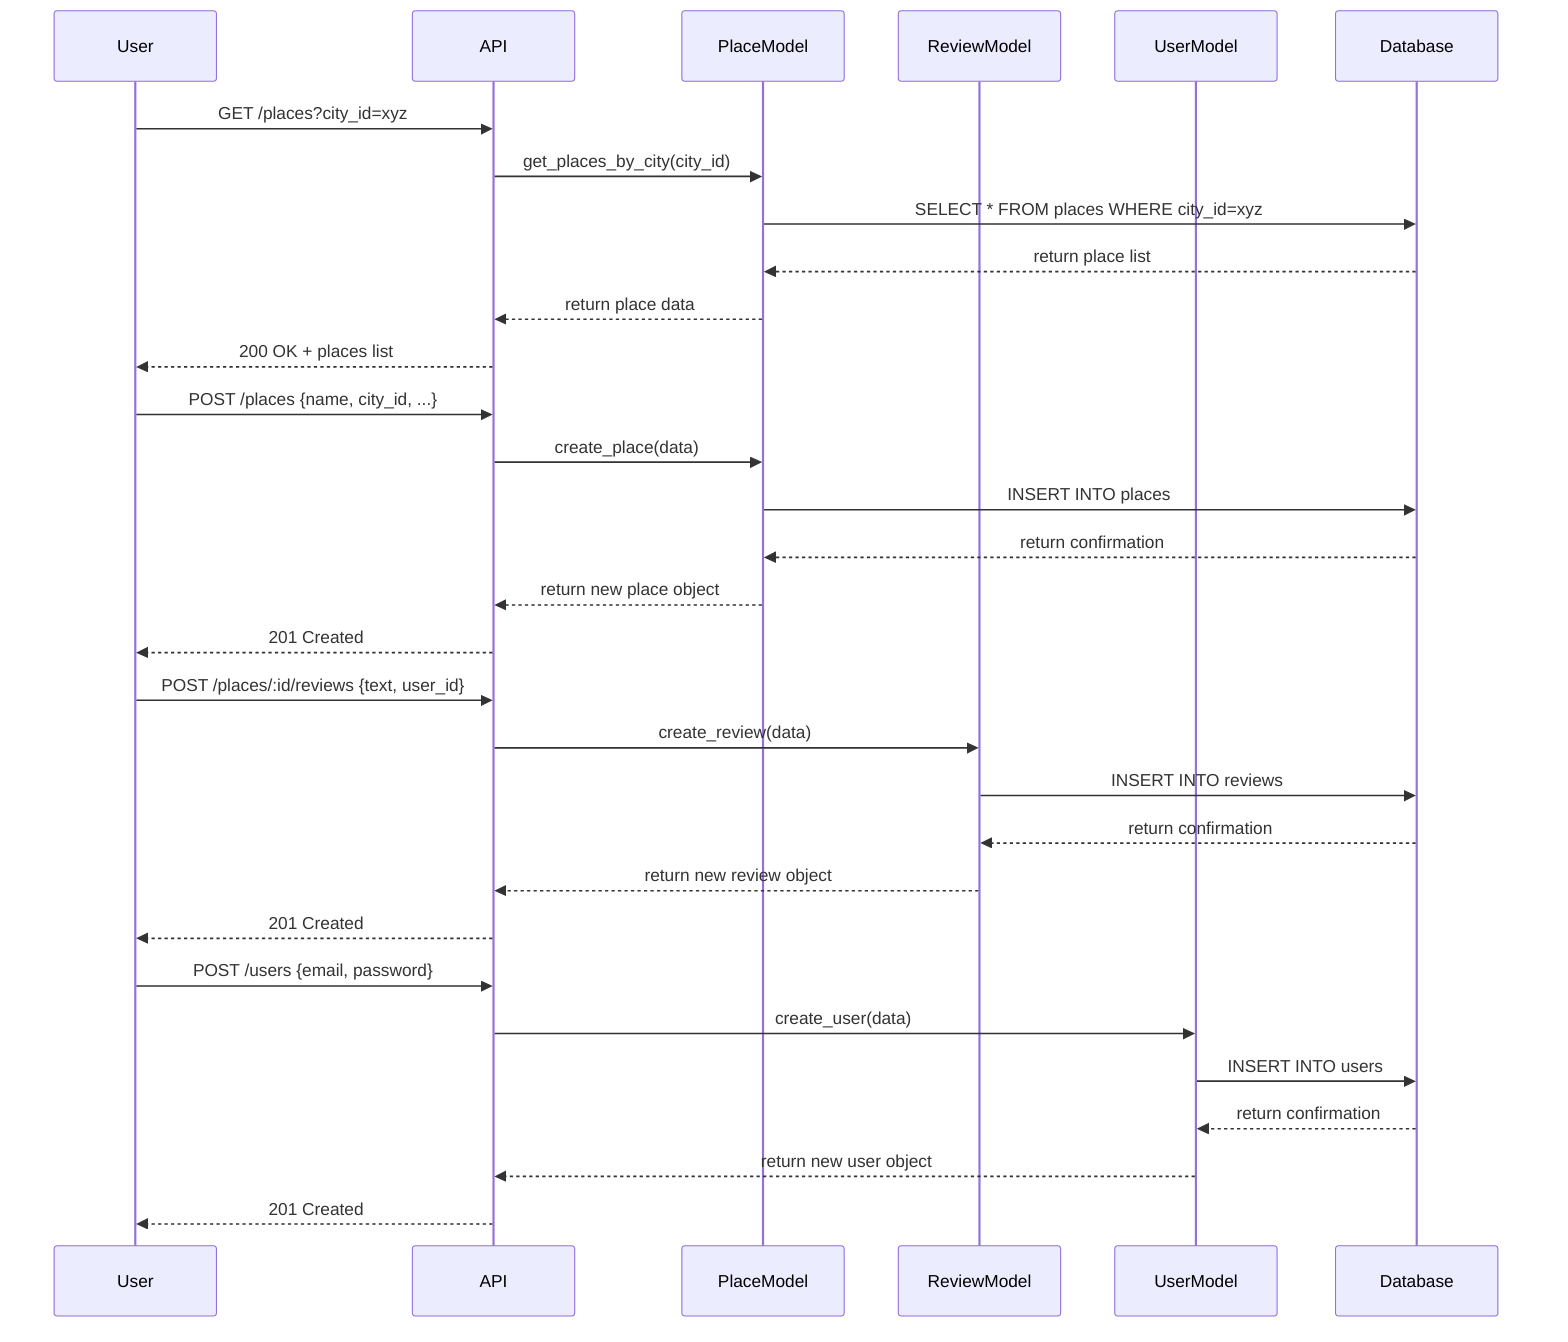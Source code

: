 sequenceDiagram
    participant User
    participant API
    participant PlaceModel
    participant ReviewModel
    participant UserModel
    participant Database

    %% GET /places?city_id=xyz
    User->>API: GET /places?city_id=xyz
    API->>PlaceModel: get_places_by_city(city_id)
    PlaceModel->>Database: SELECT * FROM places WHERE city_id=xyz
    Database-->>PlaceModel: return place list
    PlaceModel-->>API: return place data
    API-->>User: 200 OK + places list

    %% POST /places {name, city_id, ...}
    User->>API: POST /places {name, city_id, ...}
    API->>PlaceModel: create_place(data)
    PlaceModel->>Database: INSERT INTO places
    Database-->>PlaceModel: return confirmation
    PlaceModel-->>API: return new place object
    API-->>User: 201 Created

    %% POST /places/:id/reviews {text, user_id}
    User->>API: POST /places/:id/reviews {text, user_id}
    API->>ReviewModel: create_review(data)
    ReviewModel->>Database: INSERT INTO reviews
    Database-->>ReviewModel: return confirmation
    ReviewModel-->>API: return new review object
    API-->>User: 201 Created

    %% POST /users {email, password}
    User->>API: POST /users {email, password}
    API->>UserModel: create_user(data)
    UserModel->>Database: INSERT INTO users
    Database-->>UserModel: return confirmation
    UserModel-->>API: return new user object
    API-->>User: 201 Created